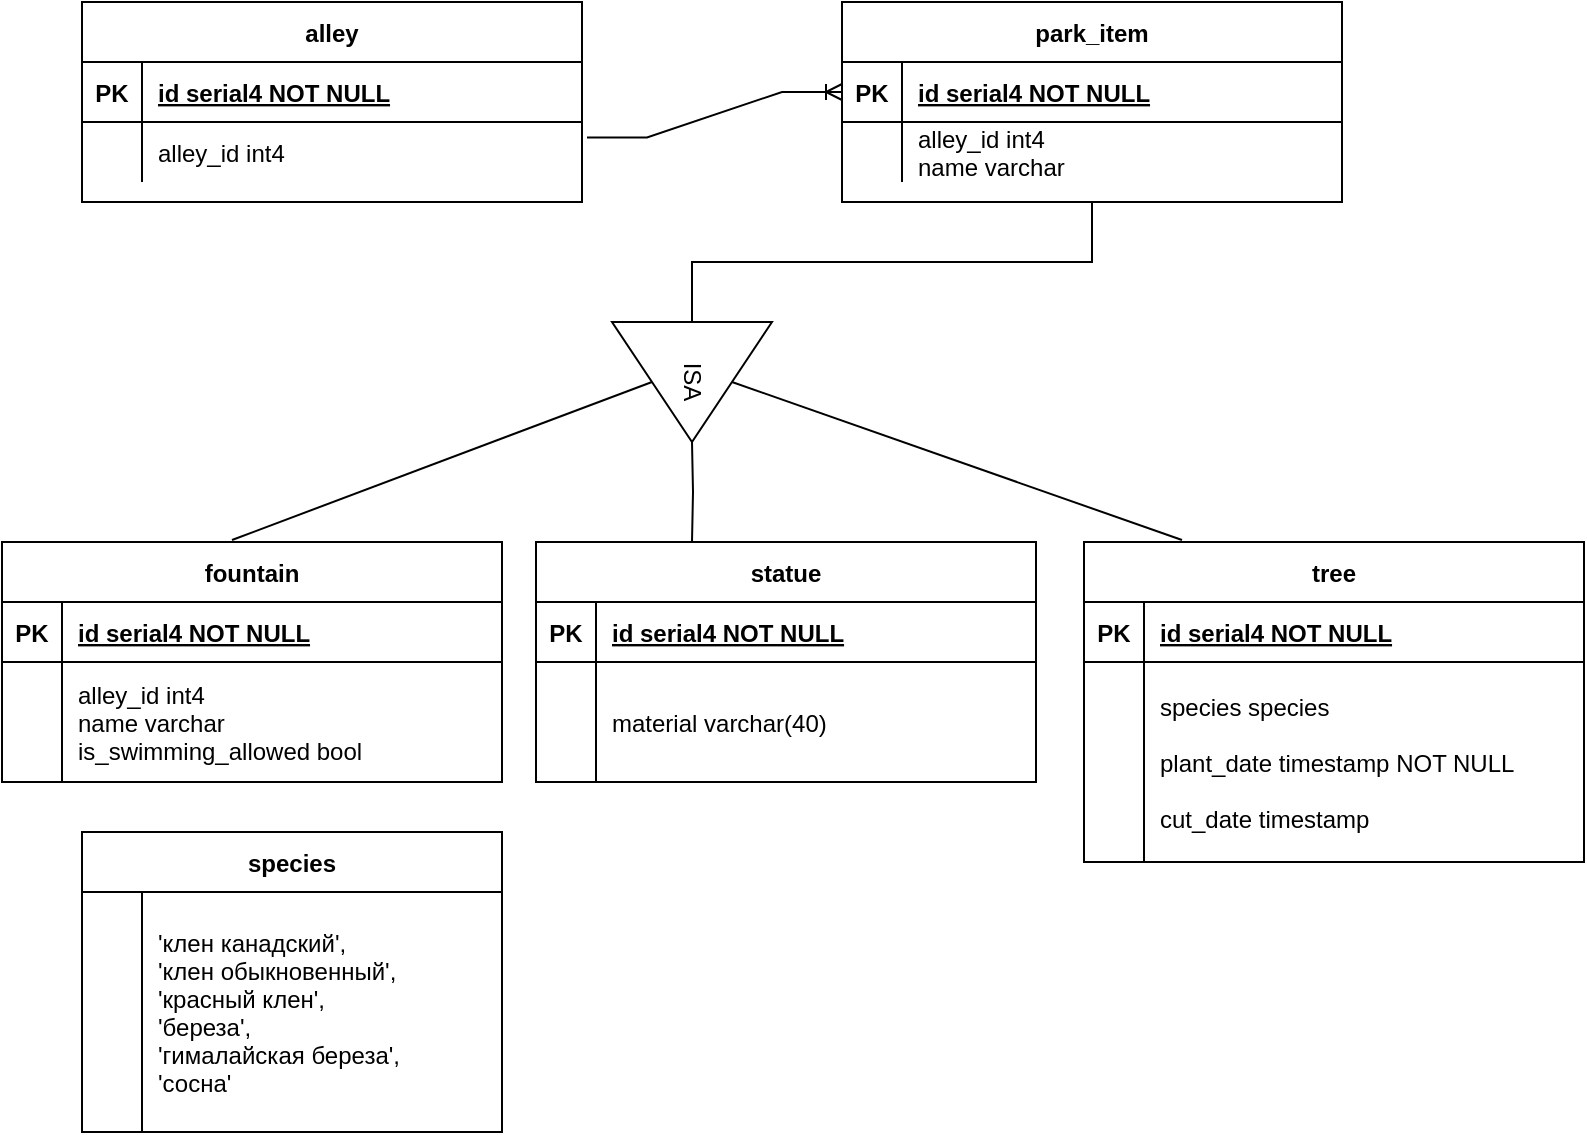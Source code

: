 <mxfile version="26.0.6">
  <diagram id="R2lEEEUBdFMjLlhIrx00" name="Page-1">
    <mxGraphModel dx="1105" dy="586" grid="1" gridSize="10" guides="1" tooltips="1" connect="1" arrows="1" fold="1" page="1" pageScale="1" pageWidth="850" pageHeight="1100" math="0" shadow="0" extFonts="Permanent Marker^https://fonts.googleapis.com/css?family=Permanent+Marker">
      <root>
        <mxCell id="0" />
        <mxCell id="1" parent="0" />
        <mxCell id="C-vyLk0tnHw3VtMMgP7b-23" value="park_item" style="shape=table;startSize=30;container=1;collapsible=1;childLayout=tableLayout;fixedRows=1;rowLines=0;fontStyle=1;align=center;resizeLast=1;" parent="1" vertex="1">
          <mxGeometry x="423" y="60" width="250" height="100" as="geometry" />
        </mxCell>
        <mxCell id="C-vyLk0tnHw3VtMMgP7b-24" value="" style="shape=partialRectangle;collapsible=0;dropTarget=0;pointerEvents=0;fillColor=none;points=[[0,0.5],[1,0.5]];portConstraint=eastwest;top=0;left=0;right=0;bottom=1;" parent="C-vyLk0tnHw3VtMMgP7b-23" vertex="1">
          <mxGeometry y="30" width="250" height="30" as="geometry" />
        </mxCell>
        <mxCell id="C-vyLk0tnHw3VtMMgP7b-25" value="PK" style="shape=partialRectangle;overflow=hidden;connectable=0;fillColor=none;top=0;left=0;bottom=0;right=0;fontStyle=1;" parent="C-vyLk0tnHw3VtMMgP7b-24" vertex="1">
          <mxGeometry width="30" height="30" as="geometry">
            <mxRectangle width="30" height="30" as="alternateBounds" />
          </mxGeometry>
        </mxCell>
        <mxCell id="C-vyLk0tnHw3VtMMgP7b-26" value="id serial4 NOT NULL" style="shape=partialRectangle;overflow=hidden;connectable=0;fillColor=none;top=0;left=0;bottom=0;right=0;align=left;spacingLeft=6;fontStyle=5;" parent="C-vyLk0tnHw3VtMMgP7b-24" vertex="1">
          <mxGeometry x="30" width="220" height="30" as="geometry">
            <mxRectangle width="220" height="30" as="alternateBounds" />
          </mxGeometry>
        </mxCell>
        <mxCell id="C-vyLk0tnHw3VtMMgP7b-27" value="" style="shape=partialRectangle;collapsible=0;dropTarget=0;pointerEvents=0;fillColor=none;points=[[0,0.5],[1,0.5]];portConstraint=eastwest;top=0;left=0;right=0;bottom=0;" parent="C-vyLk0tnHw3VtMMgP7b-23" vertex="1">
          <mxGeometry y="60" width="250" height="30" as="geometry" />
        </mxCell>
        <mxCell id="C-vyLk0tnHw3VtMMgP7b-28" value="" style="shape=partialRectangle;overflow=hidden;connectable=0;fillColor=none;top=0;left=0;bottom=0;right=0;" parent="C-vyLk0tnHw3VtMMgP7b-27" vertex="1">
          <mxGeometry width="30" height="30" as="geometry">
            <mxRectangle width="30" height="30" as="alternateBounds" />
          </mxGeometry>
        </mxCell>
        <mxCell id="C-vyLk0tnHw3VtMMgP7b-29" value="alley_id int4&#xa;name varchar" style="shape=partialRectangle;overflow=hidden;connectable=0;fillColor=none;top=0;left=0;bottom=0;right=0;align=left;spacingLeft=6;" parent="C-vyLk0tnHw3VtMMgP7b-27" vertex="1">
          <mxGeometry x="30" width="220" height="30" as="geometry">
            <mxRectangle width="220" height="30" as="alternateBounds" />
          </mxGeometry>
        </mxCell>
        <mxCell id="mGEWuupgp-Vf_pL4gHEm-11" style="rounded=0;orthogonalLoop=1;jettySize=auto;html=1;exitX=0.5;exitY=0;exitDx=0;exitDy=0;entryX=0.5;entryY=1;entryDx=0;entryDy=0;endArrow=none;endFill=0;" edge="1" parent="1" target="mGEWuupgp-Vf_pL4gHEm-9">
          <mxGeometry relative="1" as="geometry">
            <mxPoint x="118" y="329" as="sourcePoint" />
          </mxGeometry>
        </mxCell>
        <mxCell id="mGEWuupgp-Vf_pL4gHEm-10" value="" style="edgeStyle=orthogonalEdgeStyle;rounded=0;orthogonalLoop=1;jettySize=auto;html=1;entryX=0.5;entryY=1;entryDx=0;entryDy=0;endArrow=none;endFill=0;" edge="1" parent="1" source="mGEWuupgp-Vf_pL4gHEm-9" target="C-vyLk0tnHw3VtMMgP7b-23">
          <mxGeometry relative="1" as="geometry">
            <Array as="points">
              <mxPoint x="348" y="190" />
              <mxPoint x="548" y="190" />
            </Array>
          </mxGeometry>
        </mxCell>
        <mxCell id="mGEWuupgp-Vf_pL4gHEm-9" value="ISA" style="triangle;whiteSpace=wrap;html=1;rotation=90;textDirection=rtl;labelBackgroundColor=none;" vertex="1" parent="1">
          <mxGeometry x="318" y="210" width="60" height="80" as="geometry" />
        </mxCell>
        <mxCell id="mGEWuupgp-Vf_pL4gHEm-16" style="edgeStyle=orthogonalEdgeStyle;rounded=0;orthogonalLoop=1;jettySize=auto;html=1;exitX=0.5;exitY=0;exitDx=0;exitDy=0;entryX=1;entryY=0.5;entryDx=0;entryDy=0;endArrow=none;endFill=0;" edge="1" parent="1" target="mGEWuupgp-Vf_pL4gHEm-9">
          <mxGeometry relative="1" as="geometry">
            <mxPoint x="348" y="330" as="sourcePoint" />
          </mxGeometry>
        </mxCell>
        <mxCell id="mGEWuupgp-Vf_pL4gHEm-21" style="rounded=0;orthogonalLoop=1;jettySize=auto;html=1;exitX=0.5;exitY=0;exitDx=0;exitDy=0;entryX=0.5;entryY=0;entryDx=0;entryDy=0;endArrow=none;endFill=0;" edge="1" parent="1" target="mGEWuupgp-Vf_pL4gHEm-9">
          <mxGeometry relative="1" as="geometry">
            <mxPoint x="593" y="329" as="sourcePoint" />
            <mxPoint x="338" y="260" as="targetPoint" />
          </mxGeometry>
        </mxCell>
        <mxCell id="mGEWuupgp-Vf_pL4gHEm-22" value="alley" style="shape=table;startSize=30;container=1;collapsible=1;childLayout=tableLayout;fixedRows=1;rowLines=0;fontStyle=1;align=center;resizeLast=1;" vertex="1" parent="1">
          <mxGeometry x="43" y="60" width="250" height="100" as="geometry" />
        </mxCell>
        <mxCell id="mGEWuupgp-Vf_pL4gHEm-23" value="" style="shape=partialRectangle;collapsible=0;dropTarget=0;pointerEvents=0;fillColor=none;points=[[0,0.5],[1,0.5]];portConstraint=eastwest;top=0;left=0;right=0;bottom=1;" vertex="1" parent="mGEWuupgp-Vf_pL4gHEm-22">
          <mxGeometry y="30" width="250" height="30" as="geometry" />
        </mxCell>
        <mxCell id="mGEWuupgp-Vf_pL4gHEm-24" value="PK" style="shape=partialRectangle;overflow=hidden;connectable=0;fillColor=none;top=0;left=0;bottom=0;right=0;fontStyle=1;" vertex="1" parent="mGEWuupgp-Vf_pL4gHEm-23">
          <mxGeometry width="30" height="30" as="geometry">
            <mxRectangle width="30" height="30" as="alternateBounds" />
          </mxGeometry>
        </mxCell>
        <mxCell id="mGEWuupgp-Vf_pL4gHEm-25" value="id serial4 NOT NULL" style="shape=partialRectangle;overflow=hidden;connectable=0;fillColor=none;top=0;left=0;bottom=0;right=0;align=left;spacingLeft=6;fontStyle=5;" vertex="1" parent="mGEWuupgp-Vf_pL4gHEm-23">
          <mxGeometry x="30" width="220" height="30" as="geometry">
            <mxRectangle width="220" height="30" as="alternateBounds" />
          </mxGeometry>
        </mxCell>
        <mxCell id="mGEWuupgp-Vf_pL4gHEm-26" value="" style="shape=partialRectangle;collapsible=0;dropTarget=0;pointerEvents=0;fillColor=none;points=[[0,0.5],[1,0.5]];portConstraint=eastwest;top=0;left=0;right=0;bottom=0;" vertex="1" parent="mGEWuupgp-Vf_pL4gHEm-22">
          <mxGeometry y="60" width="250" height="30" as="geometry" />
        </mxCell>
        <mxCell id="mGEWuupgp-Vf_pL4gHEm-27" value="" style="shape=partialRectangle;overflow=hidden;connectable=0;fillColor=none;top=0;left=0;bottom=0;right=0;" vertex="1" parent="mGEWuupgp-Vf_pL4gHEm-26">
          <mxGeometry width="30" height="30" as="geometry">
            <mxRectangle width="30" height="30" as="alternateBounds" />
          </mxGeometry>
        </mxCell>
        <mxCell id="mGEWuupgp-Vf_pL4gHEm-28" value="alley_id int4" style="shape=partialRectangle;overflow=hidden;connectable=0;fillColor=none;top=0;left=0;bottom=0;right=0;align=left;spacingLeft=6;" vertex="1" parent="mGEWuupgp-Vf_pL4gHEm-26">
          <mxGeometry x="30" width="220" height="30" as="geometry">
            <mxRectangle width="220" height="30" as="alternateBounds" />
          </mxGeometry>
        </mxCell>
        <mxCell id="mGEWuupgp-Vf_pL4gHEm-29" value="" style="edgeStyle=entityRelationEdgeStyle;fontSize=12;html=1;endArrow=ERoneToMany;rounded=0;exitX=1.01;exitY=0.257;exitDx=0;exitDy=0;exitPerimeter=0;entryX=0;entryY=0.5;entryDx=0;entryDy=0;" edge="1" parent="1" source="mGEWuupgp-Vf_pL4gHEm-26" target="C-vyLk0tnHw3VtMMgP7b-24">
          <mxGeometry width="100" height="100" relative="1" as="geometry">
            <mxPoint x="283" y="240" as="sourcePoint" />
            <mxPoint x="401" y="116" as="targetPoint" />
          </mxGeometry>
        </mxCell>
        <mxCell id="mGEWuupgp-Vf_pL4gHEm-33" value="species" style="shape=table;startSize=30;container=1;collapsible=1;childLayout=tableLayout;fixedRows=1;rowLines=0;fontStyle=1;align=center;resizeLast=1;" vertex="1" parent="1">
          <mxGeometry x="43" y="475" width="210" height="150" as="geometry" />
        </mxCell>
        <mxCell id="mGEWuupgp-Vf_pL4gHEm-34" value="" style="shape=partialRectangle;collapsible=0;dropTarget=0;pointerEvents=0;fillColor=none;points=[[0,0.5],[1,0.5]];portConstraint=eastwest;top=0;left=0;right=0;bottom=1;" vertex="1" parent="mGEWuupgp-Vf_pL4gHEm-33">
          <mxGeometry y="30" width="210" height="120" as="geometry" />
        </mxCell>
        <mxCell id="mGEWuupgp-Vf_pL4gHEm-35" value="" style="shape=partialRectangle;overflow=hidden;connectable=0;fillColor=none;top=0;left=0;bottom=0;right=0;fontStyle=1;" vertex="1" parent="mGEWuupgp-Vf_pL4gHEm-34">
          <mxGeometry width="30" height="120" as="geometry">
            <mxRectangle width="30" height="120" as="alternateBounds" />
          </mxGeometry>
        </mxCell>
        <mxCell id="mGEWuupgp-Vf_pL4gHEm-36" value="&#39;клен канадский&#39;,&#xa;&#39;клен обыкновенный&#39;,&#xa;&#39;красный клен&#39;,&#xa;&#39;береза&#39;,&#xa;&#39;гималайская береза&#39;,&#xa;&#39;сосна&#39;" style="shape=partialRectangle;overflow=hidden;connectable=0;fillColor=none;top=0;left=0;bottom=0;right=0;align=left;spacingLeft=6;fontStyle=0;" vertex="1" parent="mGEWuupgp-Vf_pL4gHEm-34">
          <mxGeometry x="30" width="180" height="120" as="geometry">
            <mxRectangle width="180" height="120" as="alternateBounds" />
          </mxGeometry>
        </mxCell>
        <mxCell id="mGEWuupgp-Vf_pL4gHEm-37" value="fountain" style="shape=table;startSize=30;container=1;collapsible=1;childLayout=tableLayout;fixedRows=1;rowLines=0;fontStyle=1;align=center;resizeLast=1;" vertex="1" parent="1">
          <mxGeometry x="3" y="330" width="250" height="120" as="geometry" />
        </mxCell>
        <mxCell id="mGEWuupgp-Vf_pL4gHEm-38" value="" style="shape=partialRectangle;collapsible=0;dropTarget=0;pointerEvents=0;fillColor=none;points=[[0,0.5],[1,0.5]];portConstraint=eastwest;top=0;left=0;right=0;bottom=1;" vertex="1" parent="mGEWuupgp-Vf_pL4gHEm-37">
          <mxGeometry y="30" width="250" height="30" as="geometry" />
        </mxCell>
        <mxCell id="mGEWuupgp-Vf_pL4gHEm-39" value="PK" style="shape=partialRectangle;overflow=hidden;connectable=0;fillColor=none;top=0;left=0;bottom=0;right=0;fontStyle=1;" vertex="1" parent="mGEWuupgp-Vf_pL4gHEm-38">
          <mxGeometry width="30" height="30" as="geometry">
            <mxRectangle width="30" height="30" as="alternateBounds" />
          </mxGeometry>
        </mxCell>
        <mxCell id="mGEWuupgp-Vf_pL4gHEm-40" value="id serial4 NOT NULL" style="shape=partialRectangle;overflow=hidden;connectable=0;fillColor=none;top=0;left=0;bottom=0;right=0;align=left;spacingLeft=6;fontStyle=5;" vertex="1" parent="mGEWuupgp-Vf_pL4gHEm-38">
          <mxGeometry x="30" width="220" height="30" as="geometry">
            <mxRectangle width="220" height="30" as="alternateBounds" />
          </mxGeometry>
        </mxCell>
        <mxCell id="mGEWuupgp-Vf_pL4gHEm-41" value="" style="shape=partialRectangle;collapsible=0;dropTarget=0;pointerEvents=0;fillColor=none;points=[[0,0.5],[1,0.5]];portConstraint=eastwest;top=0;left=0;right=0;bottom=0;" vertex="1" parent="mGEWuupgp-Vf_pL4gHEm-37">
          <mxGeometry y="60" width="250" height="60" as="geometry" />
        </mxCell>
        <mxCell id="mGEWuupgp-Vf_pL4gHEm-42" value="" style="shape=partialRectangle;overflow=hidden;connectable=0;fillColor=none;top=0;left=0;bottom=0;right=0;" vertex="1" parent="mGEWuupgp-Vf_pL4gHEm-41">
          <mxGeometry width="30" height="60" as="geometry">
            <mxRectangle width="30" height="60" as="alternateBounds" />
          </mxGeometry>
        </mxCell>
        <mxCell id="mGEWuupgp-Vf_pL4gHEm-43" value="alley_id int4&#xa;name varchar&#xa;is_swimming_allowed bool " style="shape=partialRectangle;overflow=hidden;connectable=0;fillColor=none;top=0;left=0;bottom=0;right=0;align=left;spacingLeft=6;" vertex="1" parent="mGEWuupgp-Vf_pL4gHEm-41">
          <mxGeometry x="30" width="220" height="60" as="geometry">
            <mxRectangle width="220" height="60" as="alternateBounds" />
          </mxGeometry>
        </mxCell>
        <mxCell id="mGEWuupgp-Vf_pL4gHEm-44" value="statue" style="shape=table;startSize=30;container=1;collapsible=1;childLayout=tableLayout;fixedRows=1;rowLines=0;fontStyle=1;align=center;resizeLast=1;" vertex="1" parent="1">
          <mxGeometry x="270" y="330" width="250" height="120" as="geometry" />
        </mxCell>
        <mxCell id="mGEWuupgp-Vf_pL4gHEm-45" value="" style="shape=partialRectangle;collapsible=0;dropTarget=0;pointerEvents=0;fillColor=none;points=[[0,0.5],[1,0.5]];portConstraint=eastwest;top=0;left=0;right=0;bottom=1;" vertex="1" parent="mGEWuupgp-Vf_pL4gHEm-44">
          <mxGeometry y="30" width="250" height="30" as="geometry" />
        </mxCell>
        <mxCell id="mGEWuupgp-Vf_pL4gHEm-46" value="PK" style="shape=partialRectangle;overflow=hidden;connectable=0;fillColor=none;top=0;left=0;bottom=0;right=0;fontStyle=1;" vertex="1" parent="mGEWuupgp-Vf_pL4gHEm-45">
          <mxGeometry width="30" height="30" as="geometry">
            <mxRectangle width="30" height="30" as="alternateBounds" />
          </mxGeometry>
        </mxCell>
        <mxCell id="mGEWuupgp-Vf_pL4gHEm-47" value="id serial4 NOT NULL" style="shape=partialRectangle;overflow=hidden;connectable=0;fillColor=none;top=0;left=0;bottom=0;right=0;align=left;spacingLeft=6;fontStyle=5;" vertex="1" parent="mGEWuupgp-Vf_pL4gHEm-45">
          <mxGeometry x="30" width="220" height="30" as="geometry">
            <mxRectangle width="220" height="30" as="alternateBounds" />
          </mxGeometry>
        </mxCell>
        <mxCell id="mGEWuupgp-Vf_pL4gHEm-48" value="" style="shape=partialRectangle;collapsible=0;dropTarget=0;pointerEvents=0;fillColor=none;points=[[0,0.5],[1,0.5]];portConstraint=eastwest;top=0;left=0;right=0;bottom=0;" vertex="1" parent="mGEWuupgp-Vf_pL4gHEm-44">
          <mxGeometry y="60" width="250" height="60" as="geometry" />
        </mxCell>
        <mxCell id="mGEWuupgp-Vf_pL4gHEm-49" value="" style="shape=partialRectangle;overflow=hidden;connectable=0;fillColor=none;top=0;left=0;bottom=0;right=0;" vertex="1" parent="mGEWuupgp-Vf_pL4gHEm-48">
          <mxGeometry width="30" height="60" as="geometry">
            <mxRectangle width="30" height="60" as="alternateBounds" />
          </mxGeometry>
        </mxCell>
        <mxCell id="mGEWuupgp-Vf_pL4gHEm-50" value="material varchar(40)" style="shape=partialRectangle;overflow=hidden;connectable=0;fillColor=none;top=0;left=0;bottom=0;right=0;align=left;spacingLeft=6;" vertex="1" parent="mGEWuupgp-Vf_pL4gHEm-48">
          <mxGeometry x="30" width="220" height="60" as="geometry">
            <mxRectangle width="220" height="60" as="alternateBounds" />
          </mxGeometry>
        </mxCell>
        <mxCell id="mGEWuupgp-Vf_pL4gHEm-51" value="tree" style="shape=table;startSize=30;container=1;collapsible=1;childLayout=tableLayout;fixedRows=1;rowLines=0;fontStyle=1;align=center;resizeLast=1;" vertex="1" parent="1">
          <mxGeometry x="544" y="330" width="250" height="160" as="geometry" />
        </mxCell>
        <mxCell id="mGEWuupgp-Vf_pL4gHEm-52" value="" style="shape=partialRectangle;collapsible=0;dropTarget=0;pointerEvents=0;fillColor=none;points=[[0,0.5],[1,0.5]];portConstraint=eastwest;top=0;left=0;right=0;bottom=1;" vertex="1" parent="mGEWuupgp-Vf_pL4gHEm-51">
          <mxGeometry y="30" width="250" height="30" as="geometry" />
        </mxCell>
        <mxCell id="mGEWuupgp-Vf_pL4gHEm-53" value="PK" style="shape=partialRectangle;overflow=hidden;connectable=0;fillColor=none;top=0;left=0;bottom=0;right=0;fontStyle=1;" vertex="1" parent="mGEWuupgp-Vf_pL4gHEm-52">
          <mxGeometry width="30" height="30" as="geometry">
            <mxRectangle width="30" height="30" as="alternateBounds" />
          </mxGeometry>
        </mxCell>
        <mxCell id="mGEWuupgp-Vf_pL4gHEm-54" value="id serial4 NOT NULL" style="shape=partialRectangle;overflow=hidden;connectable=0;fillColor=none;top=0;left=0;bottom=0;right=0;align=left;spacingLeft=6;fontStyle=5;" vertex="1" parent="mGEWuupgp-Vf_pL4gHEm-52">
          <mxGeometry x="30" width="220" height="30" as="geometry">
            <mxRectangle width="220" height="30" as="alternateBounds" />
          </mxGeometry>
        </mxCell>
        <mxCell id="mGEWuupgp-Vf_pL4gHEm-55" value="" style="shape=partialRectangle;collapsible=0;dropTarget=0;pointerEvents=0;fillColor=none;points=[[0,0.5],[1,0.5]];portConstraint=eastwest;top=0;left=0;right=0;bottom=0;" vertex="1" parent="mGEWuupgp-Vf_pL4gHEm-51">
          <mxGeometry y="60" width="250" height="100" as="geometry" />
        </mxCell>
        <mxCell id="mGEWuupgp-Vf_pL4gHEm-56" value="" style="shape=partialRectangle;overflow=hidden;connectable=0;fillColor=none;top=0;left=0;bottom=0;right=0;" vertex="1" parent="mGEWuupgp-Vf_pL4gHEm-55">
          <mxGeometry width="30" height="100" as="geometry">
            <mxRectangle width="30" height="100" as="alternateBounds" />
          </mxGeometry>
        </mxCell>
        <mxCell id="mGEWuupgp-Vf_pL4gHEm-57" value="species species&#xa;&#xa;plant_date timestamp NOT NULL&#xa;&#xa;cut_date timestamp" style="shape=partialRectangle;overflow=hidden;connectable=0;fillColor=none;top=0;left=0;bottom=0;right=0;align=left;spacingLeft=6;" vertex="1" parent="mGEWuupgp-Vf_pL4gHEm-55">
          <mxGeometry x="30" width="220" height="100" as="geometry">
            <mxRectangle width="220" height="100" as="alternateBounds" />
          </mxGeometry>
        </mxCell>
      </root>
    </mxGraphModel>
  </diagram>
</mxfile>
